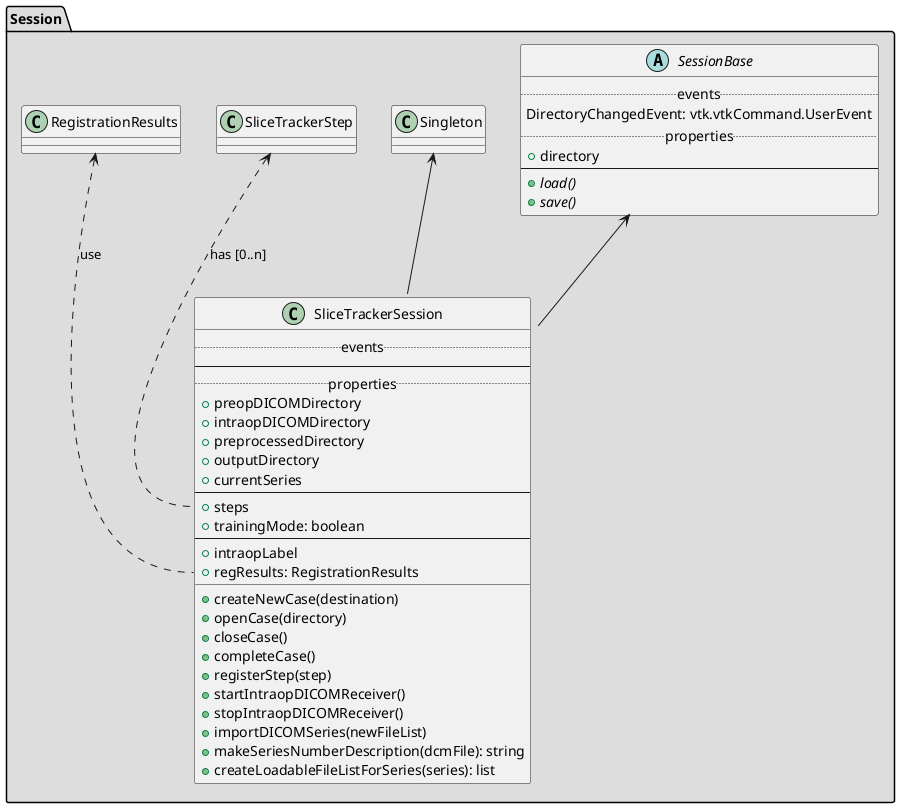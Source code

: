 @startuml

package "Session" #DDDDDD {

  abstract class SessionBase {
    .. events ..
    DirectoryChangedEvent: vtk.vtkCommand.UserEvent
    .. properties ..
    + directory
    --
    + {abstract} load()
    + {abstract} save()
  }


  Singleton <-- SliceTrackerSession
  SessionBase <-- SliceTrackerSession

  class SliceTrackerSession {
    .. events ..
    --
    .. properties ..
    + preopDICOMDirectory
    + intraopDICOMDirectory
    + preprocessedDirectory
    + outputDirectory
    + currentSeries
    --
    + steps
    + trainingMode: boolean
    --
    + intraopLabel
    + regResults: RegistrationResults
    __
    + createNewCase(destination)
    + openCase(directory)
    + closeCase()
    + completeCase()
    + registerStep(step)
    + startIntraopDICOMReceiver()
    + stopIntraopDICOMReceiver()
    + importDICOMSeries(newFileList)
    + makeSeriesNumberDescription(dcmFile): string
    + createLoadableFileListForSeries(series): list
  }

  SliceTrackerStep <.. SliceTrackerSession::steps: has [0..n]
  RegistrationResults <.. SliceTrackerSession::regResults : use


}

@enduml